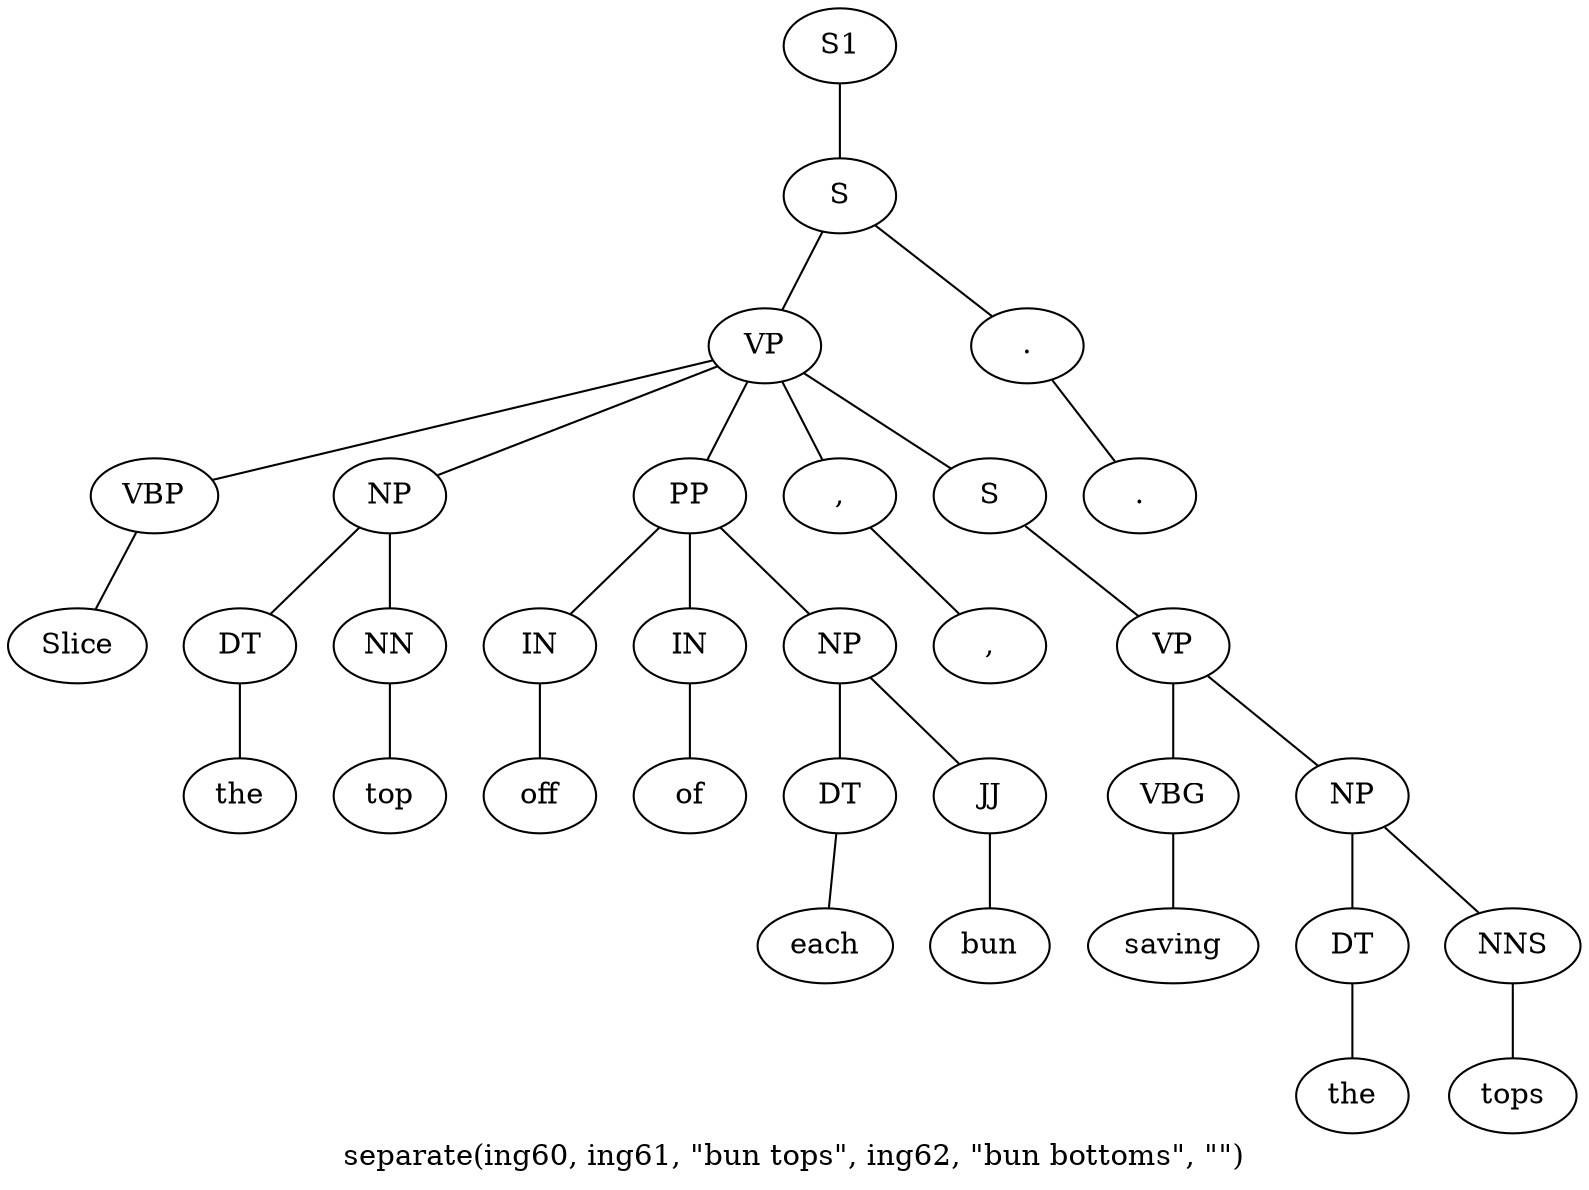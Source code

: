 graph SyntaxGraph {
	label = "separate(ing60, ing61, \"bun tops\", ing62, \"bun bottoms\", \"\")";
	Node0 [label="S1"];
	Node1 [label="S"];
	Node2 [label="VP"];
	Node3 [label="VBP"];
	Node4 [label="Slice"];
	Node5 [label="NP"];
	Node6 [label="DT"];
	Node7 [label="the"];
	Node8 [label="NN"];
	Node9 [label="top"];
	Node10 [label="PP"];
	Node11 [label="IN"];
	Node12 [label="off"];
	Node13 [label="IN"];
	Node14 [label="of"];
	Node15 [label="NP"];
	Node16 [label="DT"];
	Node17 [label="each"];
	Node18 [label="JJ"];
	Node19 [label="bun"];
	Node20 [label=","];
	Node21 [label=","];
	Node22 [label="S"];
	Node23 [label="VP"];
	Node24 [label="VBG"];
	Node25 [label="saving"];
	Node26 [label="NP"];
	Node27 [label="DT"];
	Node28 [label="the"];
	Node29 [label="NNS"];
	Node30 [label="tops"];
	Node31 [label="."];
	Node32 [label="."];

	Node0 -- Node1;
	Node1 -- Node2;
	Node1 -- Node31;
	Node2 -- Node3;
	Node2 -- Node5;
	Node2 -- Node10;
	Node2 -- Node20;
	Node2 -- Node22;
	Node3 -- Node4;
	Node5 -- Node6;
	Node5 -- Node8;
	Node6 -- Node7;
	Node8 -- Node9;
	Node10 -- Node11;
	Node10 -- Node13;
	Node10 -- Node15;
	Node11 -- Node12;
	Node13 -- Node14;
	Node15 -- Node16;
	Node15 -- Node18;
	Node16 -- Node17;
	Node18 -- Node19;
	Node20 -- Node21;
	Node22 -- Node23;
	Node23 -- Node24;
	Node23 -- Node26;
	Node24 -- Node25;
	Node26 -- Node27;
	Node26 -- Node29;
	Node27 -- Node28;
	Node29 -- Node30;
	Node31 -- Node32;
}
